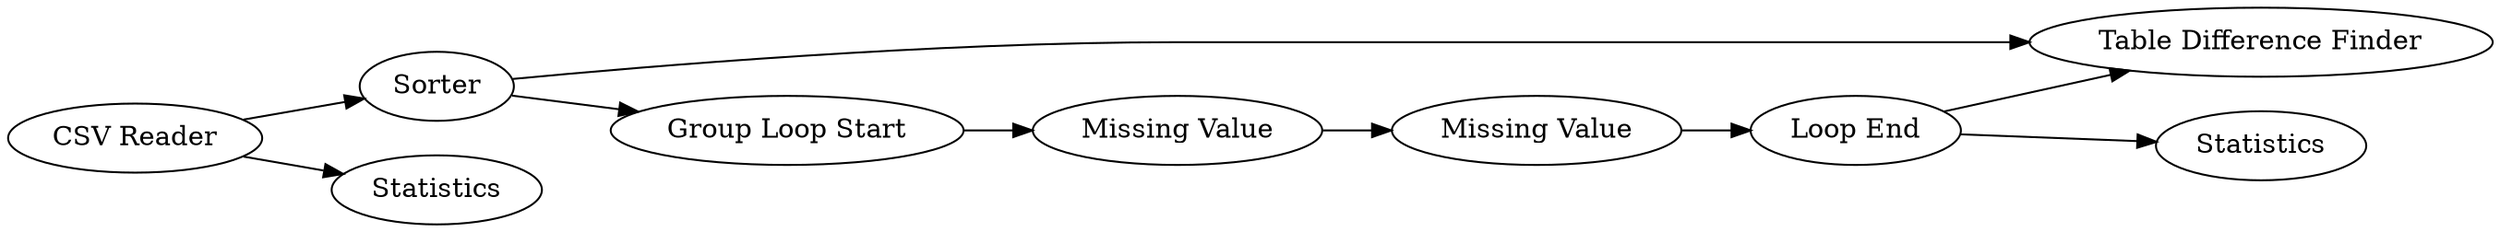 digraph {
	"-7674532843211147905_13" [label="Loop End"]
	"-7674532843211147905_2" [label="CSV Reader"]
	"-7674532843211147905_11" [label="Missing Value"]
	"-7674532843211147905_16" [label="Table Difference Finder"]
	"-7674532843211147905_10" [label="Group Loop Start"]
	"-7674532843211147905_17" [label=Sorter]
	"-7674532843211147905_12" [label="Missing Value"]
	"-7674532843211147905_14" [label=Statistics]
	"-7674532843211147905_15" [label=Statistics]
	"-7674532843211147905_13" -> "-7674532843211147905_16"
	"-7674532843211147905_17" -> "-7674532843211147905_10"
	"-7674532843211147905_2" -> "-7674532843211147905_15"
	"-7674532843211147905_10" -> "-7674532843211147905_11"
	"-7674532843211147905_12" -> "-7674532843211147905_13"
	"-7674532843211147905_17" -> "-7674532843211147905_16"
	"-7674532843211147905_2" -> "-7674532843211147905_17"
	"-7674532843211147905_13" -> "-7674532843211147905_14"
	"-7674532843211147905_11" -> "-7674532843211147905_12"
	rankdir=LR
}
